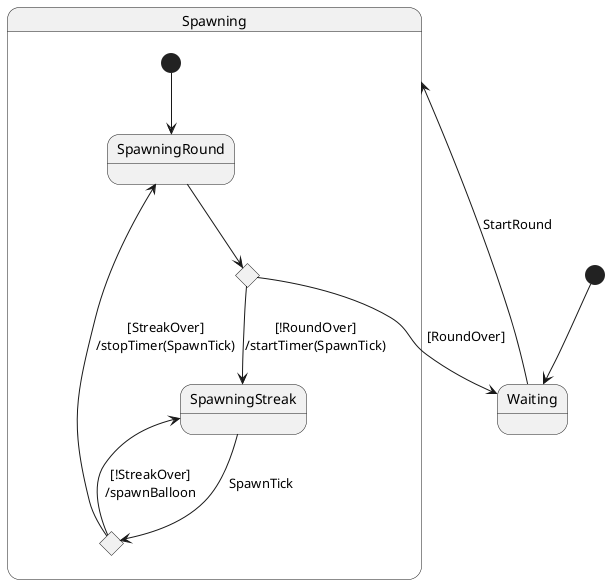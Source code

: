 @startuml

state Waiting {
}

state Spawning {
    [*] --> SpawningRound
    state SpawningRound {
    }
    state SpawningStreak {
    }
    state c <<choice>>
    state d <<choice>>
}

[*] --> Waiting
Waiting --> Spawning : StartRound
SpawningRound --> c
c --> Waiting : [RoundOver]
c --> SpawningStreak : [!RoundOver]\n/startTimer(SpawnTick)
SpawningStreak --> d : SpawnTick
d --> SpawningStreak : [!StreakOver]\n/spawnBalloon
d --> SpawningRound : [StreakOver]\n/stopTimer(SpawnTick)

@enduml